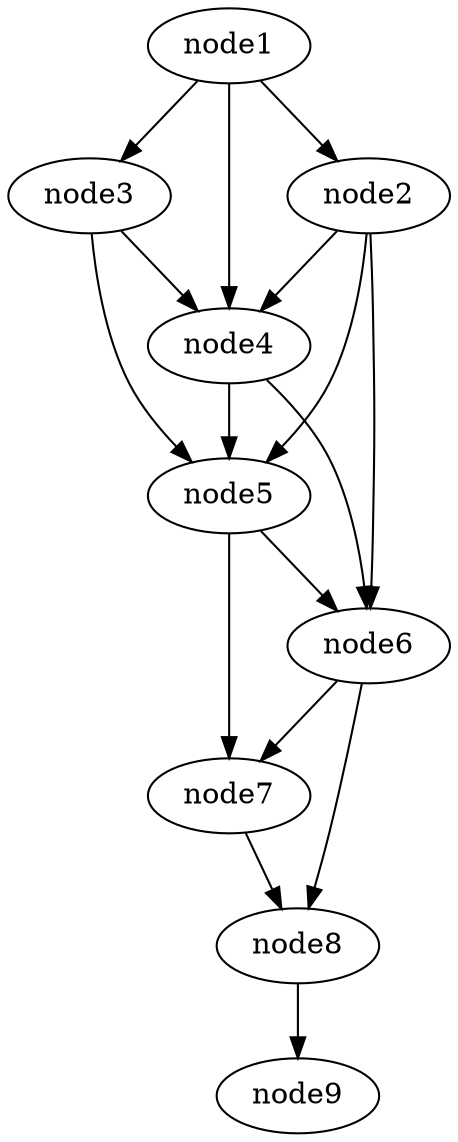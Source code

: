 digraph g{
	node9
	node8 -> node9
	node7 -> node8
	node6 -> node8
	node6 -> node7
	node5 -> node7
	node5 -> node6
	node4 -> node6
	node4 -> node5
	node3 -> node5
	node3 -> node4
	node2 -> node6
	node2 -> node5
	node2 -> node4
	node1 -> node4
	node1 -> node3
	node1 -> node2
}
